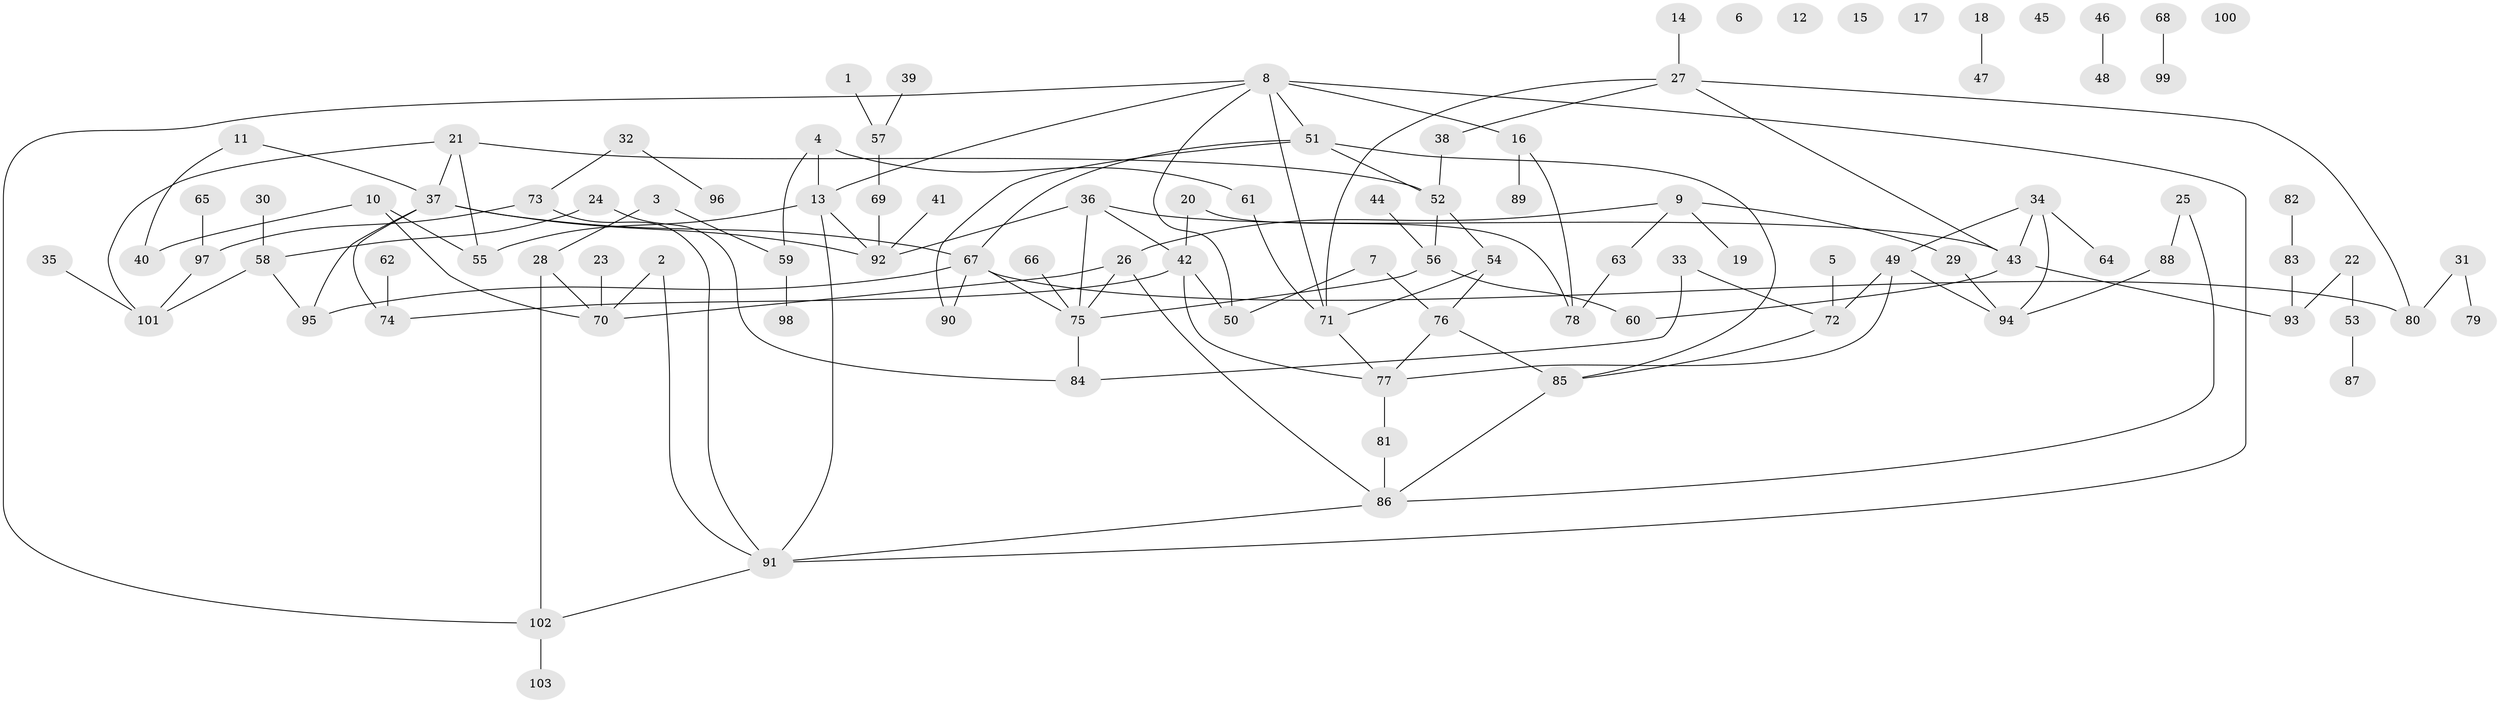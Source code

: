 // Generated by graph-tools (version 1.1) at 2025/13/03/09/25 04:13:13]
// undirected, 103 vertices, 133 edges
graph export_dot {
graph [start="1"]
  node [color=gray90,style=filled];
  1;
  2;
  3;
  4;
  5;
  6;
  7;
  8;
  9;
  10;
  11;
  12;
  13;
  14;
  15;
  16;
  17;
  18;
  19;
  20;
  21;
  22;
  23;
  24;
  25;
  26;
  27;
  28;
  29;
  30;
  31;
  32;
  33;
  34;
  35;
  36;
  37;
  38;
  39;
  40;
  41;
  42;
  43;
  44;
  45;
  46;
  47;
  48;
  49;
  50;
  51;
  52;
  53;
  54;
  55;
  56;
  57;
  58;
  59;
  60;
  61;
  62;
  63;
  64;
  65;
  66;
  67;
  68;
  69;
  70;
  71;
  72;
  73;
  74;
  75;
  76;
  77;
  78;
  79;
  80;
  81;
  82;
  83;
  84;
  85;
  86;
  87;
  88;
  89;
  90;
  91;
  92;
  93;
  94;
  95;
  96;
  97;
  98;
  99;
  100;
  101;
  102;
  103;
  1 -- 57;
  2 -- 70;
  2 -- 91;
  3 -- 28;
  3 -- 59;
  4 -- 13;
  4 -- 59;
  4 -- 61;
  5 -- 72;
  7 -- 50;
  7 -- 76;
  8 -- 13;
  8 -- 16;
  8 -- 50;
  8 -- 51;
  8 -- 71;
  8 -- 91;
  8 -- 102;
  9 -- 19;
  9 -- 26;
  9 -- 29;
  9 -- 63;
  10 -- 40;
  10 -- 55;
  10 -- 70;
  11 -- 37;
  11 -- 40;
  13 -- 55;
  13 -- 91;
  13 -- 92;
  14 -- 27;
  16 -- 78;
  16 -- 89;
  18 -- 47;
  20 -- 42;
  20 -- 78;
  21 -- 37;
  21 -- 52;
  21 -- 55;
  21 -- 101;
  22 -- 53;
  22 -- 93;
  23 -- 70;
  24 -- 58;
  24 -- 84;
  25 -- 86;
  25 -- 88;
  26 -- 70;
  26 -- 75;
  26 -- 86;
  27 -- 38;
  27 -- 43;
  27 -- 71;
  27 -- 80;
  28 -- 70;
  28 -- 102;
  29 -- 94;
  30 -- 58;
  31 -- 79;
  31 -- 80;
  32 -- 73;
  32 -- 96;
  33 -- 72;
  33 -- 84;
  34 -- 43;
  34 -- 49;
  34 -- 64;
  34 -- 94;
  35 -- 101;
  36 -- 42;
  36 -- 43;
  36 -- 75;
  36 -- 92;
  37 -- 67;
  37 -- 74;
  37 -- 92;
  37 -- 95;
  38 -- 52;
  39 -- 57;
  41 -- 92;
  42 -- 50;
  42 -- 74;
  42 -- 77;
  43 -- 60;
  43 -- 93;
  44 -- 56;
  46 -- 48;
  49 -- 72;
  49 -- 77;
  49 -- 94;
  51 -- 52;
  51 -- 67;
  51 -- 85;
  51 -- 90;
  52 -- 54;
  52 -- 56;
  53 -- 87;
  54 -- 71;
  54 -- 76;
  56 -- 60;
  56 -- 75;
  57 -- 69;
  58 -- 95;
  58 -- 101;
  59 -- 98;
  61 -- 71;
  62 -- 74;
  63 -- 78;
  65 -- 97;
  66 -- 75;
  67 -- 75;
  67 -- 80;
  67 -- 90;
  67 -- 95;
  68 -- 99;
  69 -- 92;
  71 -- 77;
  72 -- 85;
  73 -- 91;
  73 -- 97;
  75 -- 84;
  76 -- 77;
  76 -- 85;
  77 -- 81;
  81 -- 86;
  82 -- 83;
  83 -- 93;
  85 -- 86;
  86 -- 91;
  88 -- 94;
  91 -- 102;
  97 -- 101;
  102 -- 103;
}
